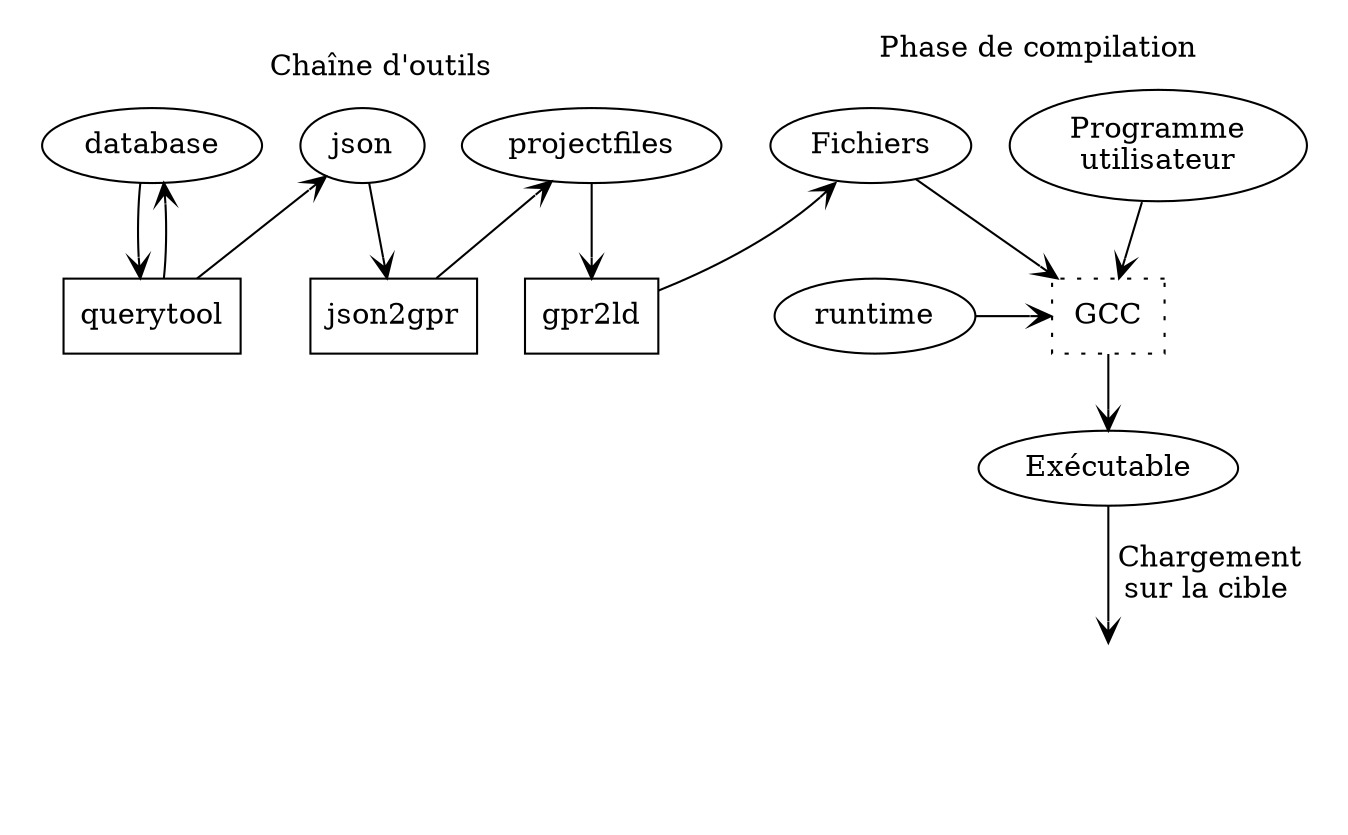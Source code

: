 digraph Plan {
	graph [dpi = 100];

	edge[arrowhead="vee"];

	json projectfiles database

	gpr2ld json2gpr querytool

	program files
	runtime gcc
	exec
	dev

	subgraph cluster_tool {
		penwidth=0;
		label="Chaîne d'outils"
		labelloc="t";

		{rank = same; querytool; json2gpr; gpr2ld;}
		{rank = same; database; projectfiles; json;}

		database -> querytool
		querytool -> database
		querytool -> json
		json -> json2gpr
		json2gpr -> projectfiles
		projectfiles -> gpr2ld

	}

	subgraph cluster_compilation {
		penwidth=0;
		label="Phase de compilation"
		labelloc="t";

		{rank = same; files; program;}
		{rank = same; runtime; gcc;}

		program -> gcc
		files -> gcc -> exec
		exec -> dev [label=" Chargement\nsur la cible"]
	}

	runtime -> gcc [weight = 0]

	gcc [shape=box; style=dotted; label="GCC"];
	exec [label="Exécutable"];
	program [label="Programme\nutilisateur"];
	files [label="Fichiers"];
	dev [penwidth=0 width=1 height=1 fixedsize=true image="embedded.png" label=""]

	gpr2ld -> files [constraint = false, headport="sw"]

	querytool [shape = box]
	gpr2ld [shape = box]
	json2gpr [shape = box]
}
